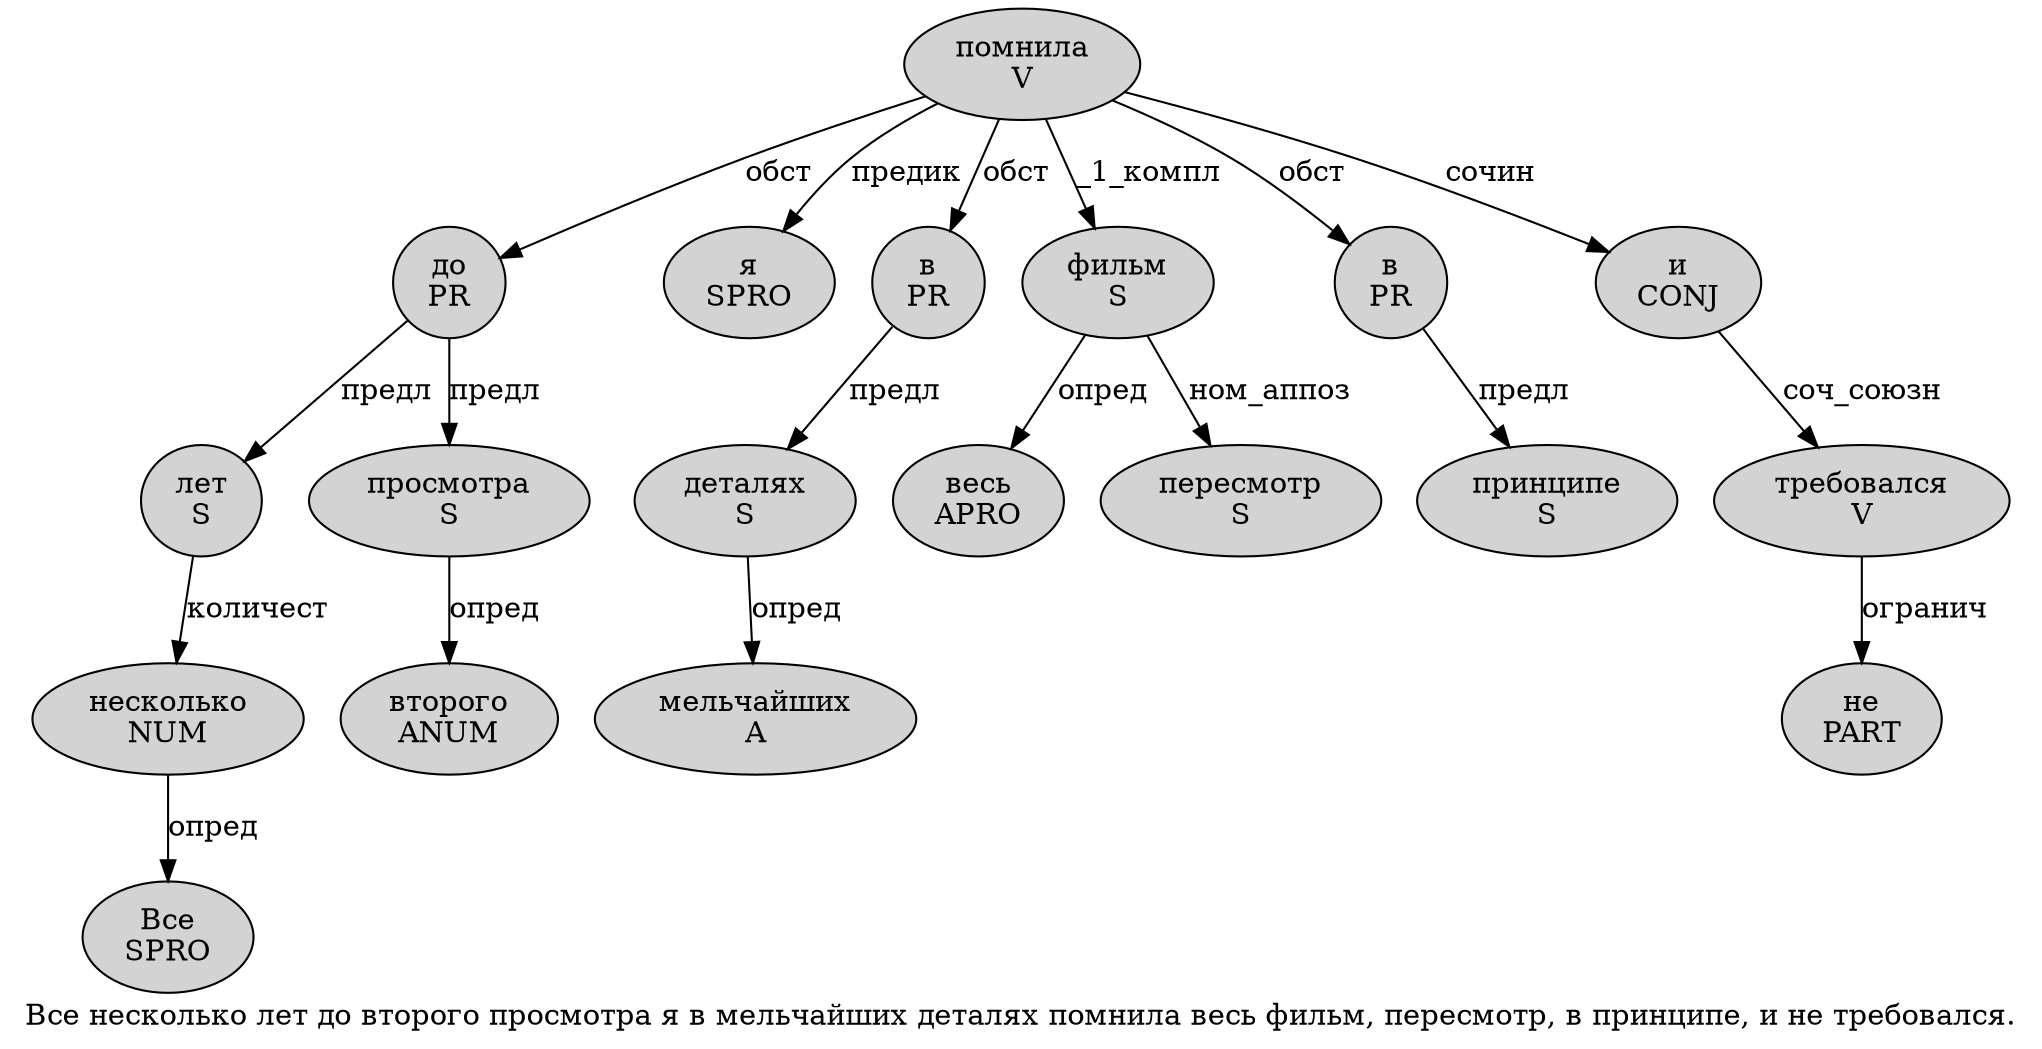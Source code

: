 digraph SENTENCE_1141 {
	graph [label="Все несколько лет до второго просмотра я в мельчайших деталях помнила весь фильм, пересмотр, в принципе, и не требовался."]
	node [style=filled]
		0 [label="Все
SPRO" color="" fillcolor=lightgray penwidth=1 shape=ellipse]
		1 [label="несколько
NUM" color="" fillcolor=lightgray penwidth=1 shape=ellipse]
		2 [label="лет
S" color="" fillcolor=lightgray penwidth=1 shape=ellipse]
		3 [label="до
PR" color="" fillcolor=lightgray penwidth=1 shape=ellipse]
		4 [label="второго
ANUM" color="" fillcolor=lightgray penwidth=1 shape=ellipse]
		5 [label="просмотра
S" color="" fillcolor=lightgray penwidth=1 shape=ellipse]
		6 [label="я
SPRO" color="" fillcolor=lightgray penwidth=1 shape=ellipse]
		7 [label="в
PR" color="" fillcolor=lightgray penwidth=1 shape=ellipse]
		8 [label="мельчайших
A" color="" fillcolor=lightgray penwidth=1 shape=ellipse]
		9 [label="деталях
S" color="" fillcolor=lightgray penwidth=1 shape=ellipse]
		10 [label="помнила
V" color="" fillcolor=lightgray penwidth=1 shape=ellipse]
		11 [label="весь
APRO" color="" fillcolor=lightgray penwidth=1 shape=ellipse]
		12 [label="фильм
S" color="" fillcolor=lightgray penwidth=1 shape=ellipse]
		14 [label="пересмотр
S" color="" fillcolor=lightgray penwidth=1 shape=ellipse]
		16 [label="в
PR" color="" fillcolor=lightgray penwidth=1 shape=ellipse]
		17 [label="принципе
S" color="" fillcolor=lightgray penwidth=1 shape=ellipse]
		19 [label="и
CONJ" color="" fillcolor=lightgray penwidth=1 shape=ellipse]
		20 [label="не
PART" color="" fillcolor=lightgray penwidth=1 shape=ellipse]
		21 [label="требовался
V" color="" fillcolor=lightgray penwidth=1 shape=ellipse]
			16 -> 17 [label="предл"]
			9 -> 8 [label="опред"]
			12 -> 11 [label="опред"]
			12 -> 14 [label="ном_аппоз"]
			5 -> 4 [label="опред"]
			19 -> 21 [label="соч_союзн"]
			21 -> 20 [label="огранич"]
			3 -> 2 [label="предл"]
			3 -> 5 [label="предл"]
			1 -> 0 [label="опред"]
			7 -> 9 [label="предл"]
			2 -> 1 [label="количест"]
			10 -> 3 [label="обст"]
			10 -> 6 [label="предик"]
			10 -> 7 [label="обст"]
			10 -> 12 [label="_1_компл"]
			10 -> 16 [label="обст"]
			10 -> 19 [label="сочин"]
}